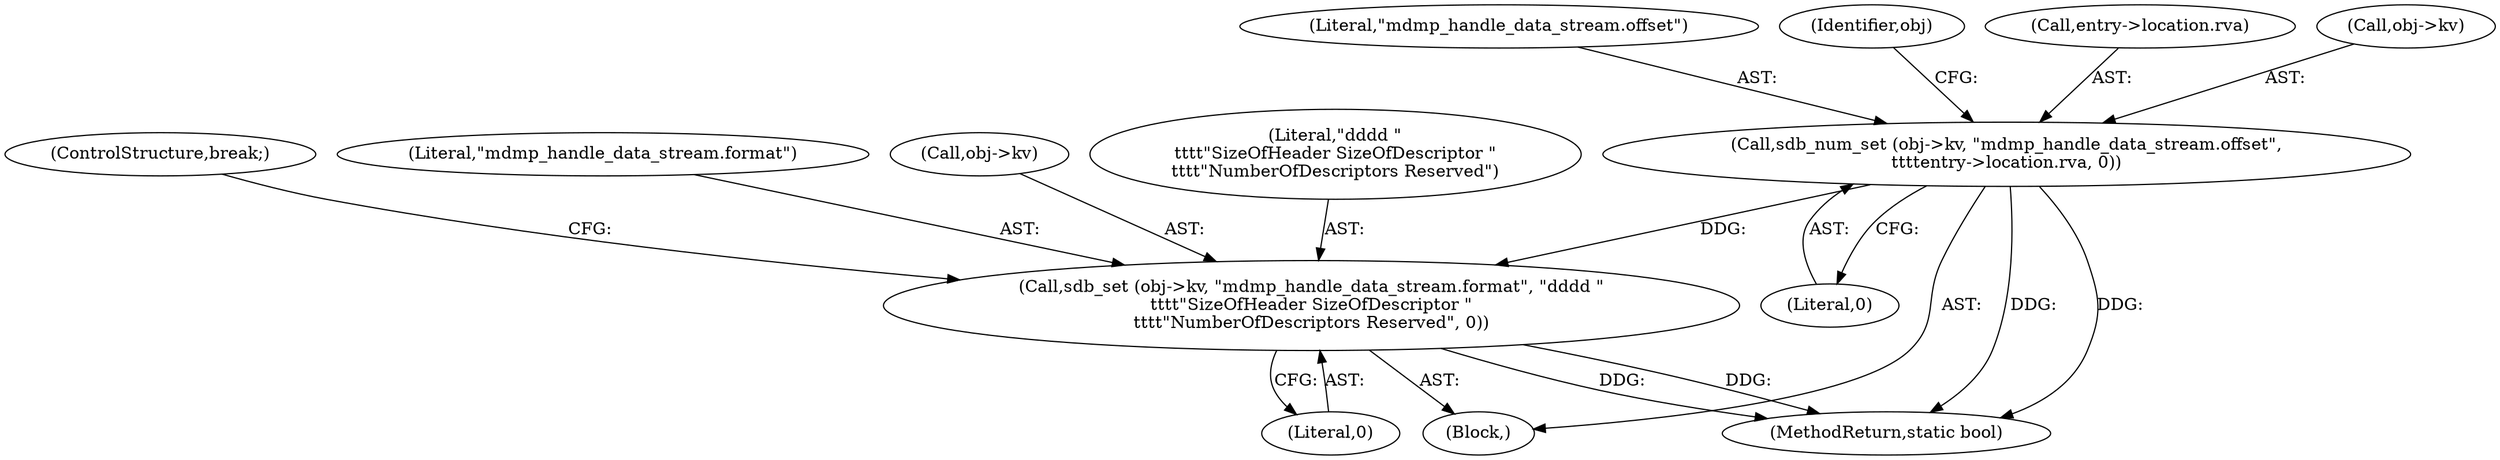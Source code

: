 digraph "0_radare2_40b021ba29c8f90ccf7c879fde2580bc73a17e8e_0@pointer" {
"1000739" [label="(Call,sdb_set (obj->kv, \"mdmp_handle_data_stream.format\", \"dddd \"\n\t\t\t\t\"SizeOfHeader SizeOfDescriptor \"\n\t\t\t\t\"NumberOfDescriptors Reserved\", 0))"];
"1000728" [label="(Call,sdb_num_set (obj->kv, \"mdmp_handle_data_stream.offset\",\n\t\t\t\tentry->location.rva, 0))"];
"1000746" [label="(ControlStructure,break;)"];
"1000728" [label="(Call,sdb_num_set (obj->kv, \"mdmp_handle_data_stream.offset\",\n\t\t\t\tentry->location.rva, 0))"];
"1000738" [label="(Literal,0)"];
"1000732" [label="(Literal,\"mdmp_handle_data_stream.offset\")"];
"1000743" [label="(Literal,\"mdmp_handle_data_stream.format\")"];
"1000745" [label="(Literal,0)"];
"1000741" [label="(Identifier,obj)"];
"1000740" [label="(Call,obj->kv)"];
"1000744" [label="(Literal,\"dddd \"\n\t\t\t\t\"SizeOfHeader SizeOfDescriptor \"\n\t\t\t\t\"NumberOfDescriptors Reserved\")"];
"1000739" [label="(Call,sdb_set (obj->kv, \"mdmp_handle_data_stream.format\", \"dddd \"\n\t\t\t\t\"SizeOfHeader SizeOfDescriptor \"\n\t\t\t\t\"NumberOfDescriptors Reserved\", 0))"];
"1000733" [label="(Call,entry->location.rva)"];
"1000729" [label="(Call,obj->kv)"];
"1001137" [label="(MethodReturn,static bool)"];
"1000166" [label="(Block,)"];
"1000739" -> "1000166"  [label="AST: "];
"1000739" -> "1000745"  [label="CFG: "];
"1000740" -> "1000739"  [label="AST: "];
"1000743" -> "1000739"  [label="AST: "];
"1000744" -> "1000739"  [label="AST: "];
"1000745" -> "1000739"  [label="AST: "];
"1000746" -> "1000739"  [label="CFG: "];
"1000739" -> "1001137"  [label="DDG: "];
"1000739" -> "1001137"  [label="DDG: "];
"1000728" -> "1000739"  [label="DDG: "];
"1000728" -> "1000166"  [label="AST: "];
"1000728" -> "1000738"  [label="CFG: "];
"1000729" -> "1000728"  [label="AST: "];
"1000732" -> "1000728"  [label="AST: "];
"1000733" -> "1000728"  [label="AST: "];
"1000738" -> "1000728"  [label="AST: "];
"1000741" -> "1000728"  [label="CFG: "];
"1000728" -> "1001137"  [label="DDG: "];
"1000728" -> "1001137"  [label="DDG: "];
}
